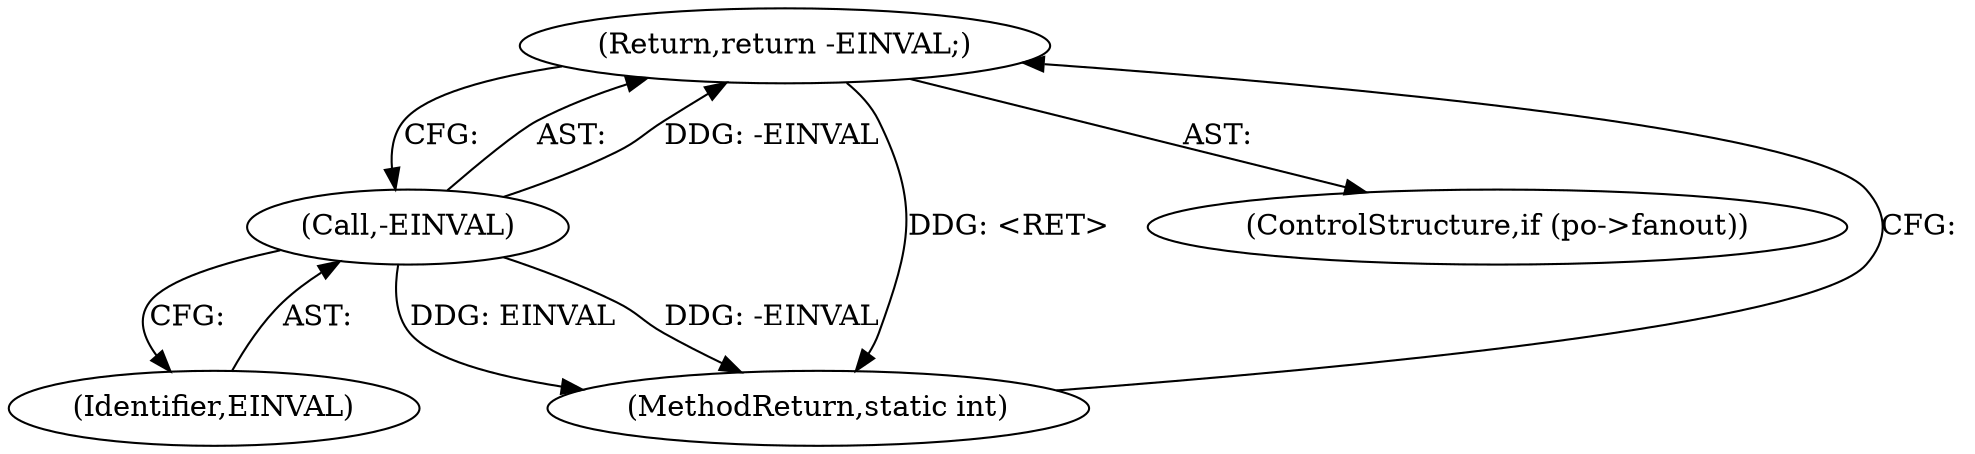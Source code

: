digraph "1_linux_4971613c1639d8e5f102c4e797c3bf8f83a5a69e@del" {
"1000130" [label="(Return,return -EINVAL;)"];
"1000131" [label="(Call,-EINVAL)"];
"1000343" [label="(MethodReturn,static int)"];
"1000130" [label="(Return,return -EINVAL;)"];
"1000132" [label="(Identifier,EINVAL)"];
"1000131" [label="(Call,-EINVAL)"];
"1000126" [label="(ControlStructure,if (po->fanout))"];
"1000130" -> "1000126"  [label="AST: "];
"1000130" -> "1000131"  [label="CFG: "];
"1000131" -> "1000130"  [label="AST: "];
"1000343" -> "1000130"  [label="CFG: "];
"1000130" -> "1000343"  [label="DDG: <RET>"];
"1000131" -> "1000130"  [label="DDG: -EINVAL"];
"1000131" -> "1000132"  [label="CFG: "];
"1000132" -> "1000131"  [label="AST: "];
"1000131" -> "1000343"  [label="DDG: EINVAL"];
"1000131" -> "1000343"  [label="DDG: -EINVAL"];
}

